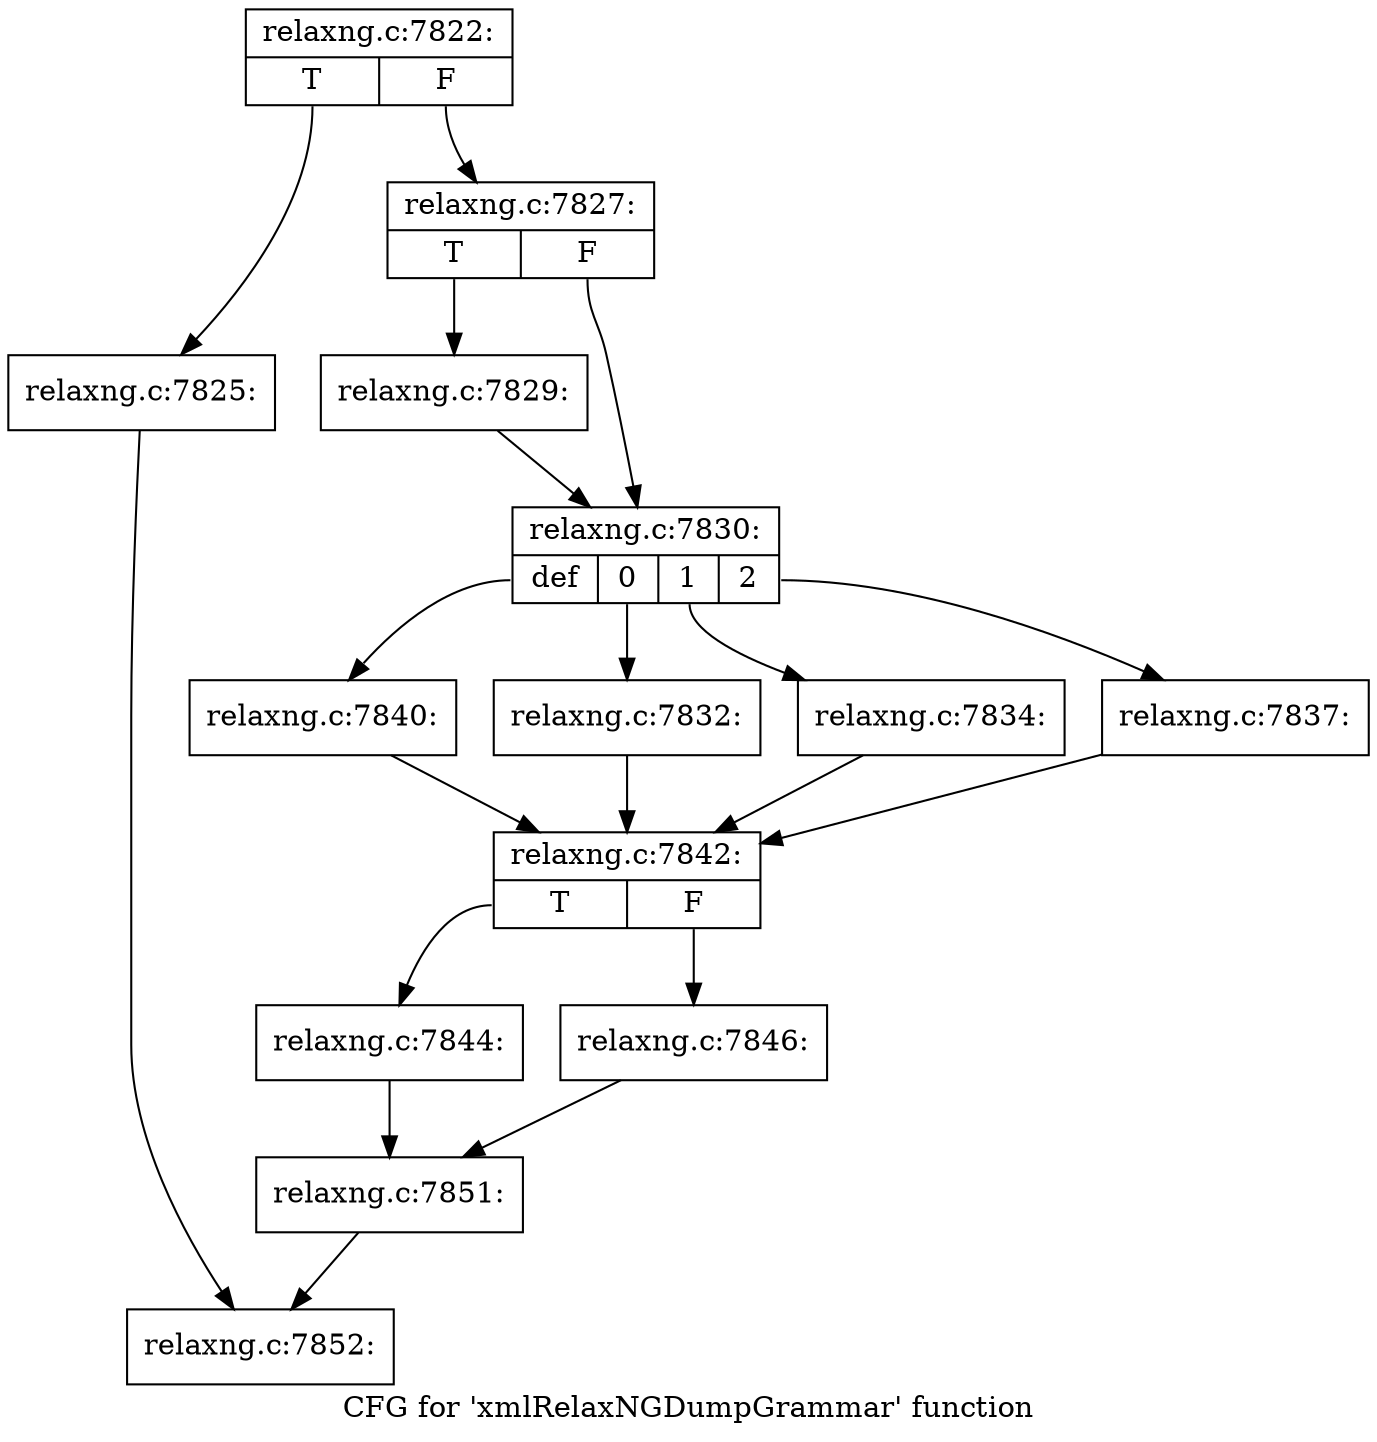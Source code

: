 digraph "CFG for 'xmlRelaxNGDumpGrammar' function" {
	label="CFG for 'xmlRelaxNGDumpGrammar' function";

	Node0x3e82090 [shape=record,label="{relaxng.c:7822:|{<s0>T|<s1>F}}"];
	Node0x3e82090:s0 -> Node0x3eb6160;
	Node0x3e82090:s1 -> Node0x3eb61b0;
	Node0x3eb6160 [shape=record,label="{relaxng.c:7825:}"];
	Node0x3eb6160 -> Node0x3eb1e70;
	Node0x3eb61b0 [shape=record,label="{relaxng.c:7827:|{<s0>T|<s1>F}}"];
	Node0x3eb61b0:s0 -> Node0x3eb6890;
	Node0x3eb61b0:s1 -> Node0x3eb68e0;
	Node0x3eb6890 [shape=record,label="{relaxng.c:7829:}"];
	Node0x3eb6890 -> Node0x3eb68e0;
	Node0x3eb68e0 [shape=record,label="{relaxng.c:7830:|{<s0>def|<s1>0|<s2>1|<s3>2}}"];
	Node0x3eb68e0:s0 -> Node0x3eb70c0;
	Node0x3eb68e0:s1 -> Node0x3eb7400;
	Node0x3eb68e0:s2 -> Node0x3eb74e0;
	Node0x3eb68e0:s3 -> Node0x3eb78f0;
	Node0x3eb7400 [shape=record,label="{relaxng.c:7832:}"];
	Node0x3eb7400 -> Node0x3eb6eb0;
	Node0x3eb74e0 [shape=record,label="{relaxng.c:7834:}"];
	Node0x3eb74e0 -> Node0x3eb6eb0;
	Node0x3eb78f0 [shape=record,label="{relaxng.c:7837:}"];
	Node0x3eb78f0 -> Node0x3eb6eb0;
	Node0x3eb70c0 [shape=record,label="{relaxng.c:7840:}"];
	Node0x3eb70c0 -> Node0x3eb6eb0;
	Node0x3eb6eb0 [shape=record,label="{relaxng.c:7842:|{<s0>T|<s1>F}}"];
	Node0x3eb6eb0:s0 -> Node0x3eb84a0;
	Node0x3eb6eb0:s1 -> Node0x3eb8540;
	Node0x3eb84a0 [shape=record,label="{relaxng.c:7844:}"];
	Node0x3eb84a0 -> Node0x3eb84f0;
	Node0x3eb8540 [shape=record,label="{relaxng.c:7846:}"];
	Node0x3eb8540 -> Node0x3eb84f0;
	Node0x3eb84f0 [shape=record,label="{relaxng.c:7851:}"];
	Node0x3eb84f0 -> Node0x3eb1e70;
	Node0x3eb1e70 [shape=record,label="{relaxng.c:7852:}"];
}
